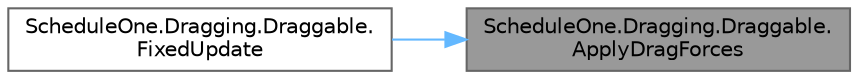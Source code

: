 digraph "ScheduleOne.Dragging.Draggable.ApplyDragForces"
{
 // LATEX_PDF_SIZE
  bgcolor="transparent";
  edge [fontname=Helvetica,fontsize=10,labelfontname=Helvetica,labelfontsize=10];
  node [fontname=Helvetica,fontsize=10,shape=box,height=0.2,width=0.4];
  rankdir="RL";
  Node1 [id="Node000001",label="ScheduleOne.Dragging.Draggable.\lApplyDragForces",height=0.2,width=0.4,color="gray40", fillcolor="grey60", style="filled", fontcolor="black",tooltip=" "];
  Node1 -> Node2 [id="edge1_Node000001_Node000002",dir="back",color="steelblue1",style="solid",tooltip=" "];
  Node2 [id="Node000002",label="ScheduleOne.Dragging.Draggable.\lFixedUpdate",height=0.2,width=0.4,color="grey40", fillcolor="white", style="filled",URL="$class_schedule_one_1_1_dragging_1_1_draggable.html#a9db002ed0b24bcb0448b85d1023788a7",tooltip=" "];
}
